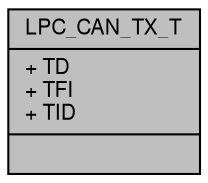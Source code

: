 digraph "LPC_CAN_TX_T"
{
  edge [fontname="FreeSans",fontsize="10",labelfontname="FreeSans",labelfontsize="10"];
  node [fontname="FreeSans",fontsize="10",shape=record];
  Node1 [label="{LPC_CAN_TX_T\n|+ TD\l+ TFI\l+ TID\l|}",height=0.2,width=0.4,color="black", fillcolor="grey75", style="filled", fontcolor="black"];
}
